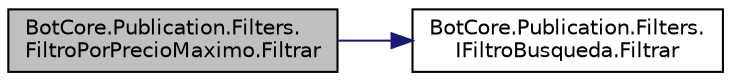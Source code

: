 digraph "BotCore.Publication.Filters.FiltroPorPrecioMaximo.Filtrar"
{
 // INTERACTIVE_SVG=YES
 // LATEX_PDF_SIZE
  edge [fontname="Helvetica",fontsize="10",labelfontname="Helvetica",labelfontsize="10"];
  node [fontname="Helvetica",fontsize="10",shape=record];
  rankdir="LR";
  Node1 [label="BotCore.Publication.Filters.\lFiltroPorPrecioMaximo.Filtrar",height=0.2,width=0.4,color="black", fillcolor="grey75", style="filled", fontcolor="black",tooltip="Método que retorna las publicaciones que coinciden con el filtro aplicado."];
  Node1 -> Node2 [color="midnightblue",fontsize="10",style="solid",fontname="Helvetica"];
  Node2 [label="BotCore.Publication.Filters.\lIFiltroBusqueda.Filtrar",height=0.2,width=0.4,color="black", fillcolor="white", style="filled",URL="$interfaceBotCore_1_1Publication_1_1Filters_1_1IFiltroBusqueda.html#a4d8228c010297412323e1c4fdd63196f",tooltip=" "];
}
